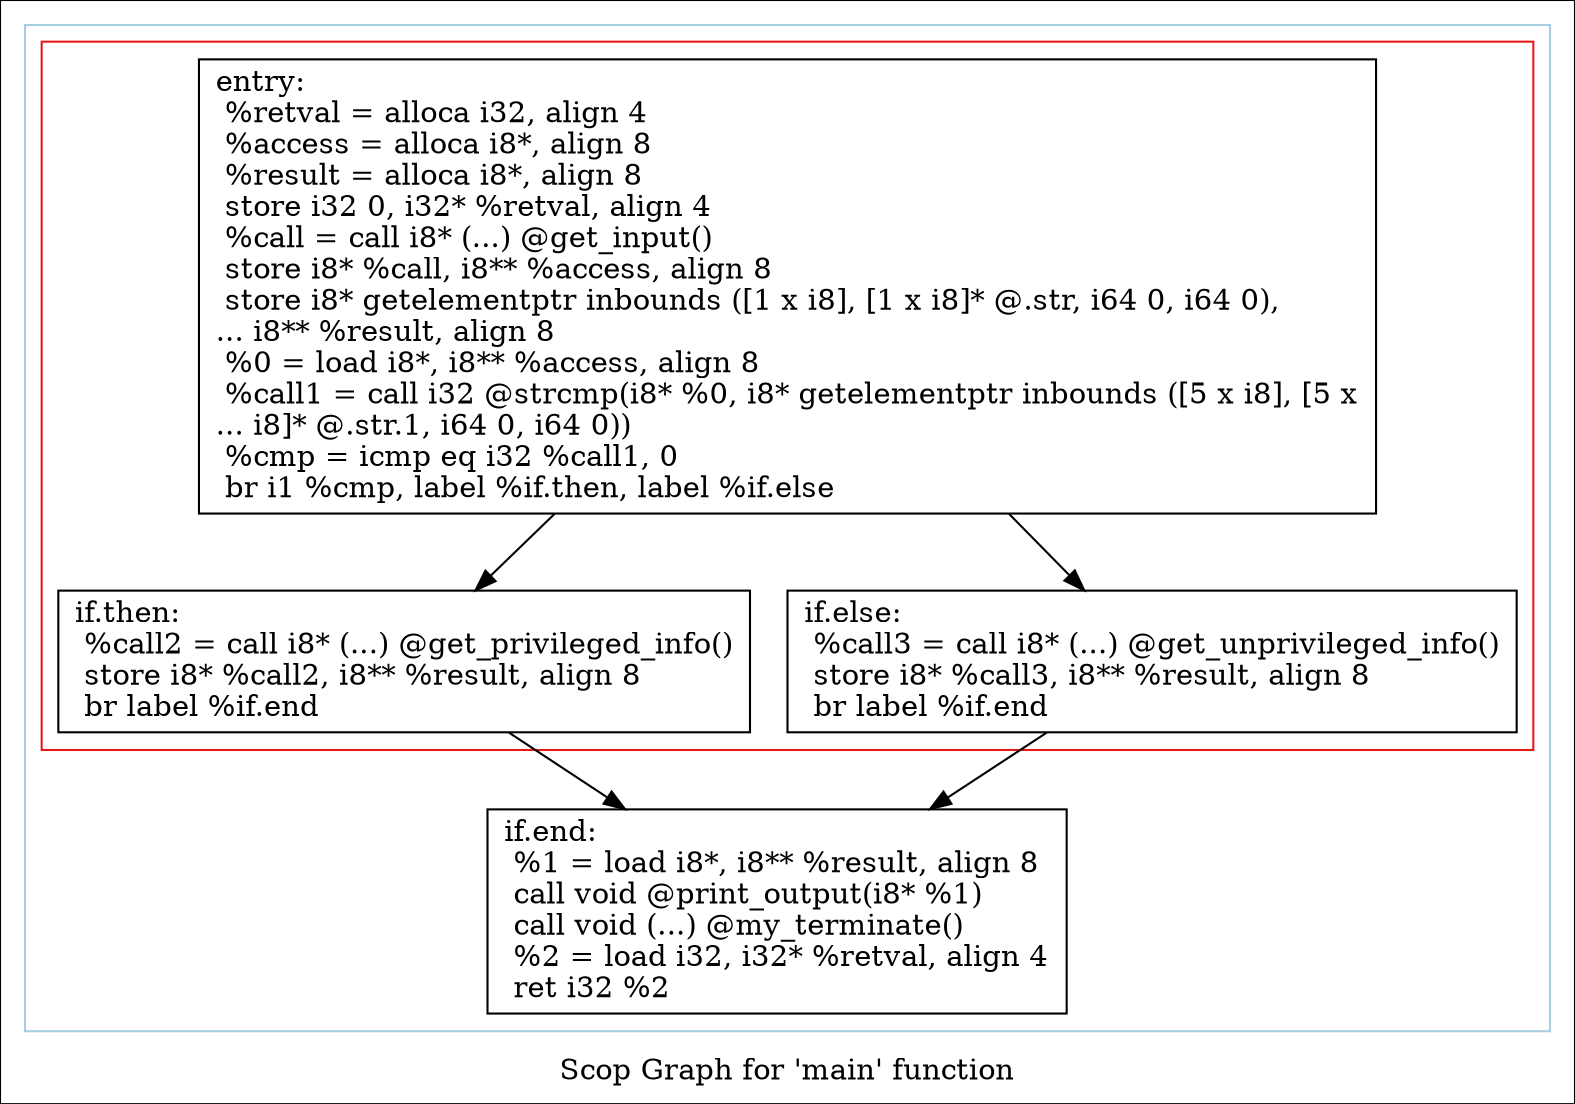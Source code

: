 digraph "Scop Graph for 'main' function" {
	label="Scop Graph for 'main' function";

	Node0x2770a20 [shape=record,label="{entry:\l  %retval = alloca i32, align 4\l  %access = alloca i8*, align 8\l  %result = alloca i8*, align 8\l  store i32 0, i32* %retval, align 4\l  %call = call i8* (...) @get_input()\l  store i8* %call, i8** %access, align 8\l  store i8* getelementptr inbounds ([1 x i8], [1 x i8]* @.str, i64 0, i64 0),\l... i8** %result, align 8\l  %0 = load i8*, i8** %access, align 8\l  %call1 = call i32 @strcmp(i8* %0, i8* getelementptr inbounds ([5 x i8], [5 x\l... i8]* @.str.1, i64 0, i64 0))\l  %cmp = icmp eq i32 %call1, 0\l  br i1 %cmp, label %if.then, label %if.else\l}"];
	Node0x2770a20 -> Node0x2767010;
	Node0x2770a20 -> Node0x2770600;
	Node0x2767010 [shape=record,label="{if.then:                                          \l  %call2 = call i8* (...) @get_privileged_info()\l  store i8* %call2, i8** %result, align 8\l  br label %if.end\l}"];
	Node0x2767010 -> Node0x2770bc0;
	Node0x2770bc0 [shape=record,label="{if.end:                                           \l  %1 = load i8*, i8** %result, align 8\l  call void @print_output(i8* %1)\l  call void (...) @my_terminate()\l  %2 = load i32, i32* %retval, align 4\l  ret i32 %2\l}"];
	Node0x2770600 [shape=record,label="{if.else:                                          \l  %call3 = call i8* (...) @get_unprivileged_info()\l  store i8* %call3, i8** %result, align 8\l  br label %if.end\l}"];
	Node0x2770600 -> Node0x2770bc0;
	colorscheme = "paired12"
        subgraph cluster_0x2742bf0 {
          label = "";
          style = solid;
          color = 1
          subgraph cluster_0x276e6f0 {
            label = "";
            style = solid;
            color = 6
            Node0x2770a20;
            Node0x2767010;
            Node0x2770600;
          }
          Node0x2770bc0;
        }
}
